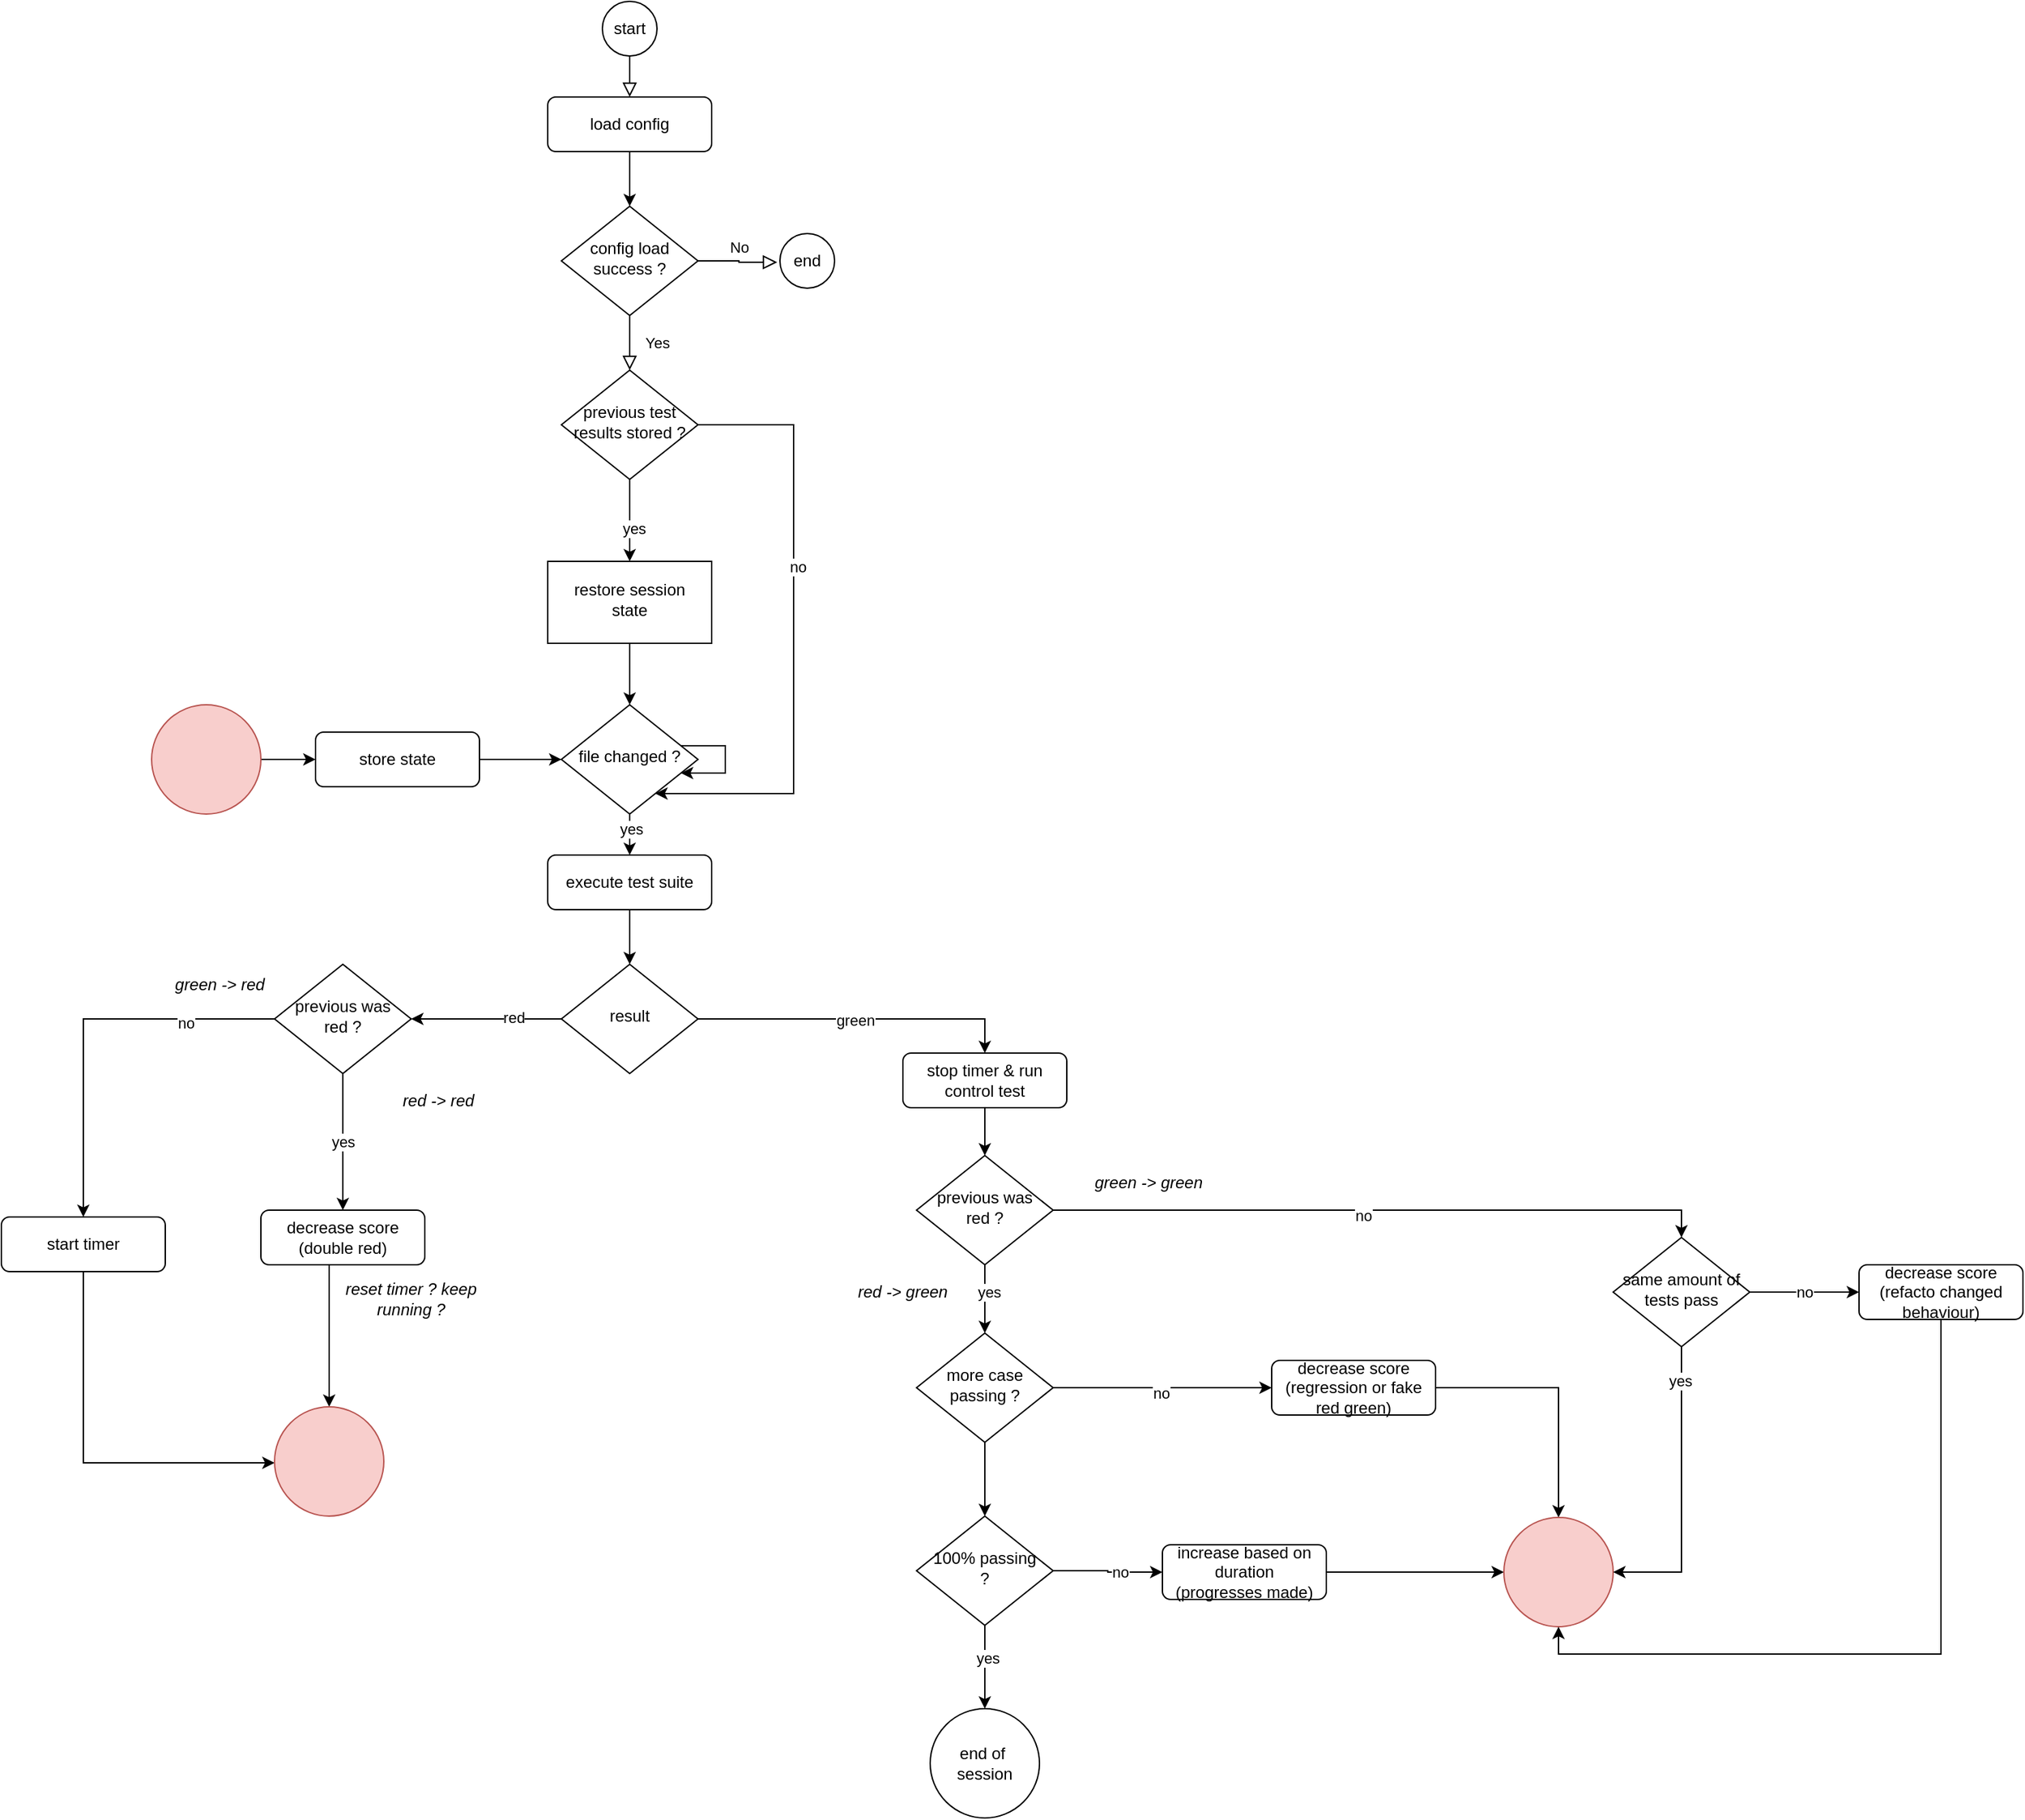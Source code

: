 <mxfile version="24.6.1" type="device">
  <diagram id="C5RBs43oDa-KdzZeNtuy" name="Page-1">
    <mxGraphModel dx="2257" dy="798" grid="1" gridSize="10" guides="1" tooltips="1" connect="1" arrows="1" fold="1" page="1" pageScale="1" pageWidth="827" pageHeight="1169" math="0" shadow="0">
      <root>
        <mxCell id="WIyWlLk6GJQsqaUBKTNV-0" />
        <mxCell id="WIyWlLk6GJQsqaUBKTNV-1" parent="WIyWlLk6GJQsqaUBKTNV-0" />
        <mxCell id="WIyWlLk6GJQsqaUBKTNV-2" value="" style="rounded=0;html=1;jettySize=auto;orthogonalLoop=1;fontSize=11;endArrow=block;endFill=0;endSize=8;strokeWidth=1;shadow=0;labelBackgroundColor=none;edgeStyle=orthogonalEdgeStyle;" parent="WIyWlLk6GJQsqaUBKTNV-1" source="WRNagK1CF6amO3QYm9-r-55" target="WRNagK1CF6amO3QYm9-r-0" edge="1">
          <mxGeometry relative="1" as="geometry">
            <mxPoint x="220" y="100" as="sourcePoint" />
          </mxGeometry>
        </mxCell>
        <mxCell id="WIyWlLk6GJQsqaUBKTNV-4" value="Yes" style="rounded=0;html=1;jettySize=auto;orthogonalLoop=1;fontSize=11;endArrow=block;endFill=0;endSize=8;strokeWidth=1;shadow=0;labelBackgroundColor=none;edgeStyle=orthogonalEdgeStyle;entryX=0.5;entryY=0;entryDx=0;entryDy=0;" parent="WIyWlLk6GJQsqaUBKTNV-1" source="WIyWlLk6GJQsqaUBKTNV-6" target="WRNagK1CF6amO3QYm9-r-47" edge="1">
          <mxGeometry y="20" relative="1" as="geometry">
            <mxPoint as="offset" />
            <mxPoint x="220" y="330" as="targetPoint" />
          </mxGeometry>
        </mxCell>
        <mxCell id="WIyWlLk6GJQsqaUBKTNV-5" value="No" style="edgeStyle=orthogonalEdgeStyle;rounded=0;html=1;jettySize=auto;orthogonalLoop=1;fontSize=11;endArrow=block;endFill=0;endSize=8;strokeWidth=1;shadow=0;labelBackgroundColor=none;entryX=-0.05;entryY=0.525;entryDx=0;entryDy=0;entryPerimeter=0;" parent="WIyWlLk6GJQsqaUBKTNV-1" source="WIyWlLk6GJQsqaUBKTNV-6" target="WRNagK1CF6amO3QYm9-r-4" edge="1">
          <mxGeometry y="10" relative="1" as="geometry">
            <mxPoint as="offset" />
            <mxPoint x="320" y="210" as="targetPoint" />
          </mxGeometry>
        </mxCell>
        <mxCell id="WIyWlLk6GJQsqaUBKTNV-6" value="config load success ?" style="rhombus;whiteSpace=wrap;html=1;shadow=0;fontFamily=Helvetica;fontSize=12;align=center;strokeWidth=1;spacing=6;spacingTop=-4;" parent="WIyWlLk6GJQsqaUBKTNV-1" vertex="1">
          <mxGeometry x="170" y="210" width="100" height="80" as="geometry" />
        </mxCell>
        <mxCell id="WRNagK1CF6amO3QYm9-r-3" style="edgeStyle=orthogonalEdgeStyle;rounded=0;orthogonalLoop=1;jettySize=auto;html=1;" edge="1" parent="WIyWlLk6GJQsqaUBKTNV-1" source="WRNagK1CF6amO3QYm9-r-0" target="WIyWlLk6GJQsqaUBKTNV-6">
          <mxGeometry relative="1" as="geometry" />
        </mxCell>
        <mxCell id="WRNagK1CF6amO3QYm9-r-0" value="load config" style="rounded=1;whiteSpace=wrap;html=1;fontSize=12;glass=0;strokeWidth=1;shadow=0;" vertex="1" parent="WIyWlLk6GJQsqaUBKTNV-1">
          <mxGeometry x="160" y="130" width="120" height="40" as="geometry" />
        </mxCell>
        <mxCell id="WRNagK1CF6amO3QYm9-r-4" value="end" style="ellipse;whiteSpace=wrap;html=1;aspect=fixed;" vertex="1" parent="WIyWlLk6GJQsqaUBKTNV-1">
          <mxGeometry x="330" y="230" width="40" height="40" as="geometry" />
        </mxCell>
        <mxCell id="WRNagK1CF6amO3QYm9-r-11" style="edgeStyle=orthogonalEdgeStyle;rounded=0;orthogonalLoop=1;jettySize=auto;html=1;" edge="1" parent="WIyWlLk6GJQsqaUBKTNV-1" source="WRNagK1CF6amO3QYm9-r-6" target="WRNagK1CF6amO3QYm9-r-10">
          <mxGeometry relative="1" as="geometry" />
        </mxCell>
        <mxCell id="WRNagK1CF6amO3QYm9-r-43" value="yes" style="edgeLabel;html=1;align=center;verticalAlign=middle;resizable=0;points=[];" vertex="1" connectable="0" parent="WRNagK1CF6amO3QYm9-r-11">
          <mxGeometry x="0.245" y="1" relative="1" as="geometry">
            <mxPoint as="offset" />
          </mxGeometry>
        </mxCell>
        <mxCell id="WRNagK1CF6amO3QYm9-r-6" value="file changed ?" style="rhombus;whiteSpace=wrap;html=1;shadow=0;fontFamily=Helvetica;fontSize=12;align=center;strokeWidth=1;spacing=6;spacingTop=-4;" vertex="1" parent="WIyWlLk6GJQsqaUBKTNV-1">
          <mxGeometry x="170" y="575" width="100" height="80" as="geometry" />
        </mxCell>
        <mxCell id="WRNagK1CF6amO3QYm9-r-9" style="edgeStyle=orthogonalEdgeStyle;rounded=0;orthogonalLoop=1;jettySize=auto;html=1;" edge="1" parent="WIyWlLk6GJQsqaUBKTNV-1" source="WRNagK1CF6amO3QYm9-r-6" target="WRNagK1CF6amO3QYm9-r-6">
          <mxGeometry relative="1" as="geometry" />
        </mxCell>
        <mxCell id="WRNagK1CF6amO3QYm9-r-13" style="edgeStyle=orthogonalEdgeStyle;rounded=0;orthogonalLoop=1;jettySize=auto;html=1;" edge="1" parent="WIyWlLk6GJQsqaUBKTNV-1" source="WRNagK1CF6amO3QYm9-r-10" target="WRNagK1CF6amO3QYm9-r-12">
          <mxGeometry relative="1" as="geometry" />
        </mxCell>
        <mxCell id="WRNagK1CF6amO3QYm9-r-10" value="execute test suite" style="rounded=1;whiteSpace=wrap;html=1;fontSize=12;glass=0;strokeWidth=1;shadow=0;" vertex="1" parent="WIyWlLk6GJQsqaUBKTNV-1">
          <mxGeometry x="160" y="685" width="120" height="40" as="geometry" />
        </mxCell>
        <mxCell id="WRNagK1CF6amO3QYm9-r-15" style="edgeStyle=orthogonalEdgeStyle;rounded=0;orthogonalLoop=1;jettySize=auto;html=1;entryX=0.5;entryY=0;entryDx=0;entryDy=0;" edge="1" parent="WIyWlLk6GJQsqaUBKTNV-1" source="WRNagK1CF6amO3QYm9-r-12" target="WRNagK1CF6amO3QYm9-r-57">
          <mxGeometry relative="1" as="geometry">
            <mxPoint x="420" y="805" as="targetPoint" />
          </mxGeometry>
        </mxCell>
        <mxCell id="WRNagK1CF6amO3QYm9-r-17" value="green" style="edgeLabel;html=1;align=center;verticalAlign=middle;resizable=0;points=[];" vertex="1" connectable="0" parent="WRNagK1CF6amO3QYm9-r-15">
          <mxGeometry x="-0.023" y="-1" relative="1" as="geometry">
            <mxPoint as="offset" />
          </mxGeometry>
        </mxCell>
        <mxCell id="WRNagK1CF6amO3QYm9-r-19" style="edgeStyle=orthogonalEdgeStyle;rounded=0;orthogonalLoop=1;jettySize=auto;html=1;" edge="1" parent="WIyWlLk6GJQsqaUBKTNV-1" source="WRNagK1CF6amO3QYm9-r-12" target="WRNagK1CF6amO3QYm9-r-64">
          <mxGeometry relative="1" as="geometry" />
        </mxCell>
        <mxCell id="WRNagK1CF6amO3QYm9-r-20" value="red" style="edgeLabel;html=1;align=center;verticalAlign=middle;resizable=0;points=[];" vertex="1" connectable="0" parent="WRNagK1CF6amO3QYm9-r-19">
          <mxGeometry x="-0.355" y="-1" relative="1" as="geometry">
            <mxPoint as="offset" />
          </mxGeometry>
        </mxCell>
        <mxCell id="WRNagK1CF6amO3QYm9-r-12" value="result" style="rhombus;whiteSpace=wrap;html=1;shadow=0;fontFamily=Helvetica;fontSize=12;align=center;strokeWidth=1;spacing=6;spacingTop=-4;" vertex="1" parent="WIyWlLk6GJQsqaUBKTNV-1">
          <mxGeometry x="170" y="765" width="100" height="80" as="geometry" />
        </mxCell>
        <mxCell id="WRNagK1CF6amO3QYm9-r-101" style="edgeStyle=orthogonalEdgeStyle;rounded=0;orthogonalLoop=1;jettySize=auto;html=1;" edge="1" parent="WIyWlLk6GJQsqaUBKTNV-1" source="WRNagK1CF6amO3QYm9-r-18" target="WRNagK1CF6amO3QYm9-r-99">
          <mxGeometry relative="1" as="geometry">
            <Array as="points">
              <mxPoint x="-180" y="1130" />
            </Array>
          </mxGeometry>
        </mxCell>
        <mxCell id="WRNagK1CF6amO3QYm9-r-18" value="start timer" style="rounded=1;whiteSpace=wrap;html=1;fontSize=12;glass=0;strokeWidth=1;shadow=0;" vertex="1" parent="WIyWlLk6GJQsqaUBKTNV-1">
          <mxGeometry x="-240" y="950" width="120" height="40" as="geometry" />
        </mxCell>
        <mxCell id="WRNagK1CF6amO3QYm9-r-49" value="" style="edgeStyle=orthogonalEdgeStyle;rounded=0;orthogonalLoop=1;jettySize=auto;html=1;" edge="1" parent="WIyWlLk6GJQsqaUBKTNV-1" source="WRNagK1CF6amO3QYm9-r-47" target="WRNagK1CF6amO3QYm9-r-48">
          <mxGeometry relative="1" as="geometry" />
        </mxCell>
        <mxCell id="WRNagK1CF6amO3QYm9-r-122" value="yes" style="edgeLabel;html=1;align=center;verticalAlign=middle;resizable=0;points=[];" vertex="1" connectable="0" parent="WRNagK1CF6amO3QYm9-r-49">
          <mxGeometry x="0.206" y="3" relative="1" as="geometry">
            <mxPoint as="offset" />
          </mxGeometry>
        </mxCell>
        <mxCell id="WRNagK1CF6amO3QYm9-r-50" style="edgeStyle=orthogonalEdgeStyle;rounded=0;orthogonalLoop=1;jettySize=auto;html=1;" edge="1" parent="WIyWlLk6GJQsqaUBKTNV-1" source="WRNagK1CF6amO3QYm9-r-47" target="WRNagK1CF6amO3QYm9-r-6">
          <mxGeometry relative="1" as="geometry">
            <Array as="points">
              <mxPoint x="340" y="370" />
              <mxPoint x="340" y="640" />
            </Array>
          </mxGeometry>
        </mxCell>
        <mxCell id="WRNagK1CF6amO3QYm9-r-123" value="no" style="edgeLabel;html=1;align=center;verticalAlign=middle;resizable=0;points=[];" vertex="1" connectable="0" parent="WRNagK1CF6amO3QYm9-r-50">
          <mxGeometry x="-0.211" y="3" relative="1" as="geometry">
            <mxPoint as="offset" />
          </mxGeometry>
        </mxCell>
        <mxCell id="WRNagK1CF6amO3QYm9-r-47" value="previous test results stored ?" style="rhombus;whiteSpace=wrap;html=1;shadow=0;fontFamily=Helvetica;fontSize=12;align=center;strokeWidth=1;spacing=6;spacingTop=-4;" vertex="1" parent="WIyWlLk6GJQsqaUBKTNV-1">
          <mxGeometry x="170" y="330" width="100" height="80" as="geometry" />
        </mxCell>
        <mxCell id="WRNagK1CF6amO3QYm9-r-52" style="edgeStyle=orthogonalEdgeStyle;rounded=0;orthogonalLoop=1;jettySize=auto;html=1;" edge="1" parent="WIyWlLk6GJQsqaUBKTNV-1" source="WRNagK1CF6amO3QYm9-r-48" target="WRNagK1CF6amO3QYm9-r-6">
          <mxGeometry relative="1" as="geometry">
            <mxPoint x="220" y="540" as="targetPoint" />
          </mxGeometry>
        </mxCell>
        <mxCell id="WRNagK1CF6amO3QYm9-r-48" value="restore session state" style="whiteSpace=wrap;html=1;shadow=0;strokeWidth=1;spacing=6;spacingTop=-4;" vertex="1" parent="WIyWlLk6GJQsqaUBKTNV-1">
          <mxGeometry x="160" y="470" width="120" height="60" as="geometry" />
        </mxCell>
        <mxCell id="WRNagK1CF6amO3QYm9-r-55" value="start" style="ellipse;whiteSpace=wrap;html=1;aspect=fixed;" vertex="1" parent="WIyWlLk6GJQsqaUBKTNV-1">
          <mxGeometry x="200" y="60" width="40" height="40" as="geometry" />
        </mxCell>
        <mxCell id="WRNagK1CF6amO3QYm9-r-76" style="edgeStyle=orthogonalEdgeStyle;rounded=0;orthogonalLoop=1;jettySize=auto;html=1;" edge="1" parent="WIyWlLk6GJQsqaUBKTNV-1" source="WRNagK1CF6amO3QYm9-r-56" target="WRNagK1CF6amO3QYm9-r-110">
          <mxGeometry relative="1" as="geometry">
            <mxPoint x="690" y="945" as="targetPoint" />
            <Array as="points">
              <mxPoint x="990" y="945" />
            </Array>
          </mxGeometry>
        </mxCell>
        <mxCell id="WRNagK1CF6amO3QYm9-r-79" value="no" style="edgeLabel;html=1;align=center;verticalAlign=middle;resizable=0;points=[];" vertex="1" connectable="0" parent="WRNagK1CF6amO3QYm9-r-76">
          <mxGeometry x="-0.056" y="-4" relative="1" as="geometry">
            <mxPoint as="offset" />
          </mxGeometry>
        </mxCell>
        <mxCell id="WRNagK1CF6amO3QYm9-r-108" style="edgeStyle=orthogonalEdgeStyle;rounded=0;orthogonalLoop=1;jettySize=auto;html=1;" edge="1" parent="WIyWlLk6GJQsqaUBKTNV-1" source="WRNagK1CF6amO3QYm9-r-56" target="WRNagK1CF6amO3QYm9-r-61">
          <mxGeometry relative="1" as="geometry" />
        </mxCell>
        <mxCell id="WRNagK1CF6amO3QYm9-r-109" value="yes" style="edgeLabel;html=1;align=center;verticalAlign=middle;resizable=0;points=[];" vertex="1" connectable="0" parent="WRNagK1CF6amO3QYm9-r-108">
          <mxGeometry x="-0.193" y="3" relative="1" as="geometry">
            <mxPoint as="offset" />
          </mxGeometry>
        </mxCell>
        <mxCell id="WRNagK1CF6amO3QYm9-r-56" value="previous was red ?" style="rhombus;whiteSpace=wrap;html=1;shadow=0;fontFamily=Helvetica;fontSize=12;align=center;strokeWidth=1;spacing=6;spacingTop=-4;" vertex="1" parent="WIyWlLk6GJQsqaUBKTNV-1">
          <mxGeometry x="430" y="905" width="100" height="80" as="geometry" />
        </mxCell>
        <mxCell id="WRNagK1CF6amO3QYm9-r-107" style="edgeStyle=orthogonalEdgeStyle;rounded=0;orthogonalLoop=1;jettySize=auto;html=1;" edge="1" parent="WIyWlLk6GJQsqaUBKTNV-1" source="WRNagK1CF6amO3QYm9-r-57" target="WRNagK1CF6amO3QYm9-r-56">
          <mxGeometry relative="1" as="geometry" />
        </mxCell>
        <mxCell id="WRNagK1CF6amO3QYm9-r-57" value="stop timer &amp;amp; run control test" style="rounded=1;whiteSpace=wrap;html=1;fontSize=12;glass=0;strokeWidth=1;shadow=0;" vertex="1" parent="WIyWlLk6GJQsqaUBKTNV-1">
          <mxGeometry x="420" y="830" width="120" height="40" as="geometry" />
        </mxCell>
        <mxCell id="WRNagK1CF6amO3QYm9-r-71" style="edgeStyle=orthogonalEdgeStyle;rounded=0;orthogonalLoop=1;jettySize=auto;html=1;entryX=0;entryY=0.5;entryDx=0;entryDy=0;" edge="1" parent="WIyWlLk6GJQsqaUBKTNV-1" source="WRNagK1CF6amO3QYm9-r-61" target="WRNagK1CF6amO3QYm9-r-73">
          <mxGeometry relative="1" as="geometry">
            <mxPoint x="610" y="1045.0" as="targetPoint" />
          </mxGeometry>
        </mxCell>
        <mxCell id="WRNagK1CF6amO3QYm9-r-72" value="no" style="edgeLabel;html=1;align=center;verticalAlign=middle;resizable=0;points=[];" vertex="1" connectable="0" parent="WRNagK1CF6amO3QYm9-r-71">
          <mxGeometry x="0.006" y="-4" relative="1" as="geometry">
            <mxPoint x="-2" as="offset" />
          </mxGeometry>
        </mxCell>
        <mxCell id="WRNagK1CF6amO3QYm9-r-78" style="edgeStyle=orthogonalEdgeStyle;rounded=0;orthogonalLoop=1;jettySize=auto;html=1;" edge="1" parent="WIyWlLk6GJQsqaUBKTNV-1" source="WRNagK1CF6amO3QYm9-r-61" target="WRNagK1CF6amO3QYm9-r-117">
          <mxGeometry relative="1" as="geometry" />
        </mxCell>
        <mxCell id="WRNagK1CF6amO3QYm9-r-61" value="more case passing ?" style="rhombus;whiteSpace=wrap;html=1;shadow=0;fontFamily=Helvetica;fontSize=12;align=center;strokeWidth=1;spacing=6;spacingTop=-4;" vertex="1" parent="WIyWlLk6GJQsqaUBKTNV-1">
          <mxGeometry x="430" y="1035" width="100" height="80" as="geometry" />
        </mxCell>
        <mxCell id="WRNagK1CF6amO3QYm9-r-65" style="edgeStyle=orthogonalEdgeStyle;rounded=0;orthogonalLoop=1;jettySize=auto;html=1;" edge="1" parent="WIyWlLk6GJQsqaUBKTNV-1" source="WRNagK1CF6amO3QYm9-r-64" target="WRNagK1CF6amO3QYm9-r-18">
          <mxGeometry relative="1" as="geometry" />
        </mxCell>
        <mxCell id="WRNagK1CF6amO3QYm9-r-66" value="no" style="edgeLabel;html=1;align=center;verticalAlign=middle;resizable=0;points=[];" vertex="1" connectable="0" parent="WRNagK1CF6amO3QYm9-r-65">
          <mxGeometry x="-0.544" y="3" relative="1" as="geometry">
            <mxPoint as="offset" />
          </mxGeometry>
        </mxCell>
        <mxCell id="WRNagK1CF6amO3QYm9-r-68" value="yes" style="edgeStyle=orthogonalEdgeStyle;rounded=0;orthogonalLoop=1;jettySize=auto;html=1;" edge="1" parent="WIyWlLk6GJQsqaUBKTNV-1" source="WRNagK1CF6amO3QYm9-r-64" target="WRNagK1CF6amO3QYm9-r-67">
          <mxGeometry relative="1" as="geometry" />
        </mxCell>
        <mxCell id="WRNagK1CF6amO3QYm9-r-64" value="previous was red ?" style="rhombus;whiteSpace=wrap;html=1;shadow=0;fontFamily=Helvetica;fontSize=12;align=center;strokeWidth=1;spacing=6;spacingTop=-4;" vertex="1" parent="WIyWlLk6GJQsqaUBKTNV-1">
          <mxGeometry x="-40" y="765" width="100" height="80" as="geometry" />
        </mxCell>
        <mxCell id="WRNagK1CF6amO3QYm9-r-100" style="edgeStyle=orthogonalEdgeStyle;rounded=0;orthogonalLoop=1;jettySize=auto;html=1;" edge="1" parent="WIyWlLk6GJQsqaUBKTNV-1" source="WRNagK1CF6amO3QYm9-r-67" target="WRNagK1CF6amO3QYm9-r-99">
          <mxGeometry relative="1" as="geometry">
            <Array as="points">
              <mxPoint y="1080" />
            </Array>
          </mxGeometry>
        </mxCell>
        <mxCell id="WRNagK1CF6amO3QYm9-r-67" value="decrease score (double red)" style="rounded=1;whiteSpace=wrap;html=1;fontSize=12;glass=0;strokeWidth=1;shadow=0;" vertex="1" parent="WIyWlLk6GJQsqaUBKTNV-1">
          <mxGeometry x="-50" y="945" width="120" height="40" as="geometry" />
        </mxCell>
        <mxCell id="WRNagK1CF6amO3QYm9-r-105" style="edgeStyle=orthogonalEdgeStyle;rounded=0;orthogonalLoop=1;jettySize=auto;html=1;" edge="1" parent="WIyWlLk6GJQsqaUBKTNV-1" source="WRNagK1CF6amO3QYm9-r-73" target="WRNagK1CF6amO3QYm9-r-104">
          <mxGeometry relative="1" as="geometry" />
        </mxCell>
        <mxCell id="WRNagK1CF6amO3QYm9-r-73" value="decrease score &lt;br&gt;(regression or fake red green)" style="rounded=1;whiteSpace=wrap;html=1;fontSize=12;glass=0;strokeWidth=1;shadow=0;" vertex="1" parent="WIyWlLk6GJQsqaUBKTNV-1">
          <mxGeometry x="690" y="1055" width="120" height="40" as="geometry" />
        </mxCell>
        <mxCell id="WRNagK1CF6amO3QYm9-r-106" style="edgeStyle=orthogonalEdgeStyle;rounded=0;orthogonalLoop=1;jettySize=auto;html=1;" edge="1" parent="WIyWlLk6GJQsqaUBKTNV-1" source="WRNagK1CF6amO3QYm9-r-77" target="WRNagK1CF6amO3QYm9-r-104">
          <mxGeometry relative="1" as="geometry" />
        </mxCell>
        <mxCell id="WRNagK1CF6amO3QYm9-r-77" value="increase based on duration&lt;br&gt;(progresses made)" style="rounded=1;whiteSpace=wrap;html=1;fontSize=12;glass=0;strokeWidth=1;shadow=0;" vertex="1" parent="WIyWlLk6GJQsqaUBKTNV-1">
          <mxGeometry x="610" y="1190" width="120" height="40" as="geometry" />
        </mxCell>
        <mxCell id="WRNagK1CF6amO3QYm9-r-80" value="&lt;i&gt;green -&amp;gt; green&lt;/i&gt;" style="text;html=1;align=center;verticalAlign=middle;whiteSpace=wrap;rounded=0;" vertex="1" parent="WIyWlLk6GJQsqaUBKTNV-1">
          <mxGeometry x="550" y="910" width="100" height="30" as="geometry" />
        </mxCell>
        <mxCell id="WRNagK1CF6amO3QYm9-r-81" value="&lt;i&gt;red -&amp;gt; green&lt;/i&gt;" style="text;html=1;align=center;verticalAlign=middle;whiteSpace=wrap;rounded=0;" vertex="1" parent="WIyWlLk6GJQsqaUBKTNV-1">
          <mxGeometry x="370" y="990" width="100" height="30" as="geometry" />
        </mxCell>
        <mxCell id="WRNagK1CF6amO3QYm9-r-82" value="&lt;i&gt;red -&amp;gt; red&lt;/i&gt;" style="text;html=1;align=center;verticalAlign=middle;whiteSpace=wrap;rounded=0;" vertex="1" parent="WIyWlLk6GJQsqaUBKTNV-1">
          <mxGeometry x="30" y="850" width="100" height="30" as="geometry" />
        </mxCell>
        <mxCell id="WRNagK1CF6amO3QYm9-r-83" value="&lt;i&gt;green -&amp;gt; red&lt;/i&gt;" style="text;html=1;align=center;verticalAlign=middle;whiteSpace=wrap;rounded=0;" vertex="1" parent="WIyWlLk6GJQsqaUBKTNV-1">
          <mxGeometry x="-130" y="765" width="100" height="30" as="geometry" />
        </mxCell>
        <mxCell id="WRNagK1CF6amO3QYm9-r-99" value="" style="ellipse;whiteSpace=wrap;html=1;aspect=fixed;fillColor=#f8cecc;strokeColor=#b85450;" vertex="1" parent="WIyWlLk6GJQsqaUBKTNV-1">
          <mxGeometry x="-40" y="1089" width="80" height="80" as="geometry" />
        </mxCell>
        <mxCell id="WRNagK1CF6amO3QYm9-r-103" style="edgeStyle=orthogonalEdgeStyle;rounded=0;orthogonalLoop=1;jettySize=auto;html=1;entryX=0;entryY=0.5;entryDx=0;entryDy=0;" edge="1" parent="WIyWlLk6GJQsqaUBKTNV-1" source="WRNagK1CF6amO3QYm9-r-102" target="WRNagK1CF6amO3QYm9-r-124">
          <mxGeometry relative="1" as="geometry" />
        </mxCell>
        <mxCell id="WRNagK1CF6amO3QYm9-r-102" value="" style="ellipse;whiteSpace=wrap;html=1;aspect=fixed;fillColor=#f8cecc;strokeColor=#b85450;" vertex="1" parent="WIyWlLk6GJQsqaUBKTNV-1">
          <mxGeometry x="-130" y="575" width="80" height="80" as="geometry" />
        </mxCell>
        <mxCell id="WRNagK1CF6amO3QYm9-r-104" value="" style="ellipse;whiteSpace=wrap;html=1;aspect=fixed;fillColor=#f8cecc;strokeColor=#b85450;" vertex="1" parent="WIyWlLk6GJQsqaUBKTNV-1">
          <mxGeometry x="860" y="1170" width="80" height="80" as="geometry" />
        </mxCell>
        <mxCell id="WRNagK1CF6amO3QYm9-r-114" style="edgeStyle=orthogonalEdgeStyle;rounded=0;orthogonalLoop=1;jettySize=auto;html=1;entryX=1;entryY=0.5;entryDx=0;entryDy=0;" edge="1" parent="WIyWlLk6GJQsqaUBKTNV-1" source="WRNagK1CF6amO3QYm9-r-110" target="WRNagK1CF6amO3QYm9-r-104">
          <mxGeometry relative="1" as="geometry">
            <mxPoint x="990" y="1075.0" as="targetPoint" />
            <Array as="points">
              <mxPoint x="990" y="1210" />
            </Array>
          </mxGeometry>
        </mxCell>
        <mxCell id="WRNagK1CF6amO3QYm9-r-116" value="yes" style="edgeLabel;html=1;align=center;verticalAlign=middle;resizable=0;points=[];" vertex="1" connectable="0" parent="WRNagK1CF6amO3QYm9-r-114">
          <mxGeometry x="-0.77" y="-1" relative="1" as="geometry">
            <mxPoint as="offset" />
          </mxGeometry>
        </mxCell>
        <mxCell id="WRNagK1CF6amO3QYm9-r-115" value="no" style="edgeStyle=orthogonalEdgeStyle;rounded=0;orthogonalLoop=1;jettySize=auto;html=1;" edge="1" parent="WIyWlLk6GJQsqaUBKTNV-1" source="WRNagK1CF6amO3QYm9-r-110" target="WRNagK1CF6amO3QYm9-r-112">
          <mxGeometry relative="1" as="geometry">
            <mxPoint x="1130" y="1005.0" as="targetPoint" />
          </mxGeometry>
        </mxCell>
        <mxCell id="WRNagK1CF6amO3QYm9-r-110" value="same amount of tests pass" style="rhombus;whiteSpace=wrap;html=1;shadow=0;fontFamily=Helvetica;fontSize=12;align=center;strokeWidth=1;spacing=6;spacingTop=-4;" vertex="1" parent="WIyWlLk6GJQsqaUBKTNV-1">
          <mxGeometry x="940" y="965" width="100" height="80" as="geometry" />
        </mxCell>
        <mxCell id="WRNagK1CF6amO3QYm9-r-126" style="edgeStyle=orthogonalEdgeStyle;rounded=0;orthogonalLoop=1;jettySize=auto;html=1;entryX=0.5;entryY=1;entryDx=0;entryDy=0;" edge="1" parent="WIyWlLk6GJQsqaUBKTNV-1" source="WRNagK1CF6amO3QYm9-r-112" target="WRNagK1CF6amO3QYm9-r-104">
          <mxGeometry relative="1" as="geometry">
            <Array as="points">
              <mxPoint x="1180" y="1270" />
              <mxPoint x="900" y="1270" />
            </Array>
          </mxGeometry>
        </mxCell>
        <mxCell id="WRNagK1CF6amO3QYm9-r-112" value="decrease score (refacto changed behaviour)" style="rounded=1;whiteSpace=wrap;html=1;fontSize=12;glass=0;strokeWidth=1;shadow=0;" vertex="1" parent="WIyWlLk6GJQsqaUBKTNV-1">
          <mxGeometry x="1120" y="985" width="120" height="40" as="geometry" />
        </mxCell>
        <mxCell id="WRNagK1CF6amO3QYm9-r-119" style="edgeStyle=orthogonalEdgeStyle;rounded=0;orthogonalLoop=1;jettySize=auto;html=1;" edge="1" parent="WIyWlLk6GJQsqaUBKTNV-1" source="WRNagK1CF6amO3QYm9-r-117" target="WRNagK1CF6amO3QYm9-r-77">
          <mxGeometry relative="1" as="geometry" />
        </mxCell>
        <mxCell id="WRNagK1CF6amO3QYm9-r-127" value="no" style="edgeLabel;html=1;align=center;verticalAlign=middle;resizable=0;points=[];" vertex="1" connectable="0" parent="WRNagK1CF6amO3QYm9-r-119">
          <mxGeometry x="0.22" relative="1" as="geometry">
            <mxPoint as="offset" />
          </mxGeometry>
        </mxCell>
        <mxCell id="WRNagK1CF6amO3QYm9-r-121" style="edgeStyle=orthogonalEdgeStyle;rounded=0;orthogonalLoop=1;jettySize=auto;html=1;" edge="1" parent="WIyWlLk6GJQsqaUBKTNV-1" source="WRNagK1CF6amO3QYm9-r-117" target="WRNagK1CF6amO3QYm9-r-120">
          <mxGeometry relative="1" as="geometry" />
        </mxCell>
        <mxCell id="WRNagK1CF6amO3QYm9-r-128" value="yes" style="edgeLabel;html=1;align=center;verticalAlign=middle;resizable=0;points=[];" vertex="1" connectable="0" parent="WRNagK1CF6amO3QYm9-r-121">
          <mxGeometry x="-0.229" y="2" relative="1" as="geometry">
            <mxPoint as="offset" />
          </mxGeometry>
        </mxCell>
        <mxCell id="WRNagK1CF6amO3QYm9-r-117" value="100% passing &lt;br&gt;?" style="rhombus;whiteSpace=wrap;html=1;shadow=0;fontFamily=Helvetica;fontSize=12;align=center;strokeWidth=1;spacing=6;spacingTop=-4;" vertex="1" parent="WIyWlLk6GJQsqaUBKTNV-1">
          <mxGeometry x="430" y="1169" width="100" height="80" as="geometry" />
        </mxCell>
        <mxCell id="WRNagK1CF6amO3QYm9-r-120" value="&lt;div&gt;end of&amp;nbsp;&lt;/div&gt;&lt;div&gt;session&lt;/div&gt;" style="ellipse;whiteSpace=wrap;html=1;aspect=fixed;" vertex="1" parent="WIyWlLk6GJQsqaUBKTNV-1">
          <mxGeometry x="440" y="1310" width="80" height="80" as="geometry" />
        </mxCell>
        <mxCell id="WRNagK1CF6amO3QYm9-r-125" style="edgeStyle=orthogonalEdgeStyle;rounded=0;orthogonalLoop=1;jettySize=auto;html=1;" edge="1" parent="WIyWlLk6GJQsqaUBKTNV-1" source="WRNagK1CF6amO3QYm9-r-124" target="WRNagK1CF6amO3QYm9-r-6">
          <mxGeometry relative="1" as="geometry" />
        </mxCell>
        <mxCell id="WRNagK1CF6amO3QYm9-r-124" value="store state" style="rounded=1;whiteSpace=wrap;html=1;fontSize=12;glass=0;strokeWidth=1;shadow=0;" vertex="1" parent="WIyWlLk6GJQsqaUBKTNV-1">
          <mxGeometry x="-10" y="595" width="120" height="40" as="geometry" />
        </mxCell>
        <mxCell id="WRNagK1CF6amO3QYm9-r-129" value="&lt;i&gt;reset timer ? keep running ?&lt;br&gt;&lt;/i&gt;" style="text;html=1;align=center;verticalAlign=middle;whiteSpace=wrap;rounded=0;" vertex="1" parent="WIyWlLk6GJQsqaUBKTNV-1">
          <mxGeometry x="10" y="995" width="100" height="30" as="geometry" />
        </mxCell>
      </root>
    </mxGraphModel>
  </diagram>
</mxfile>
